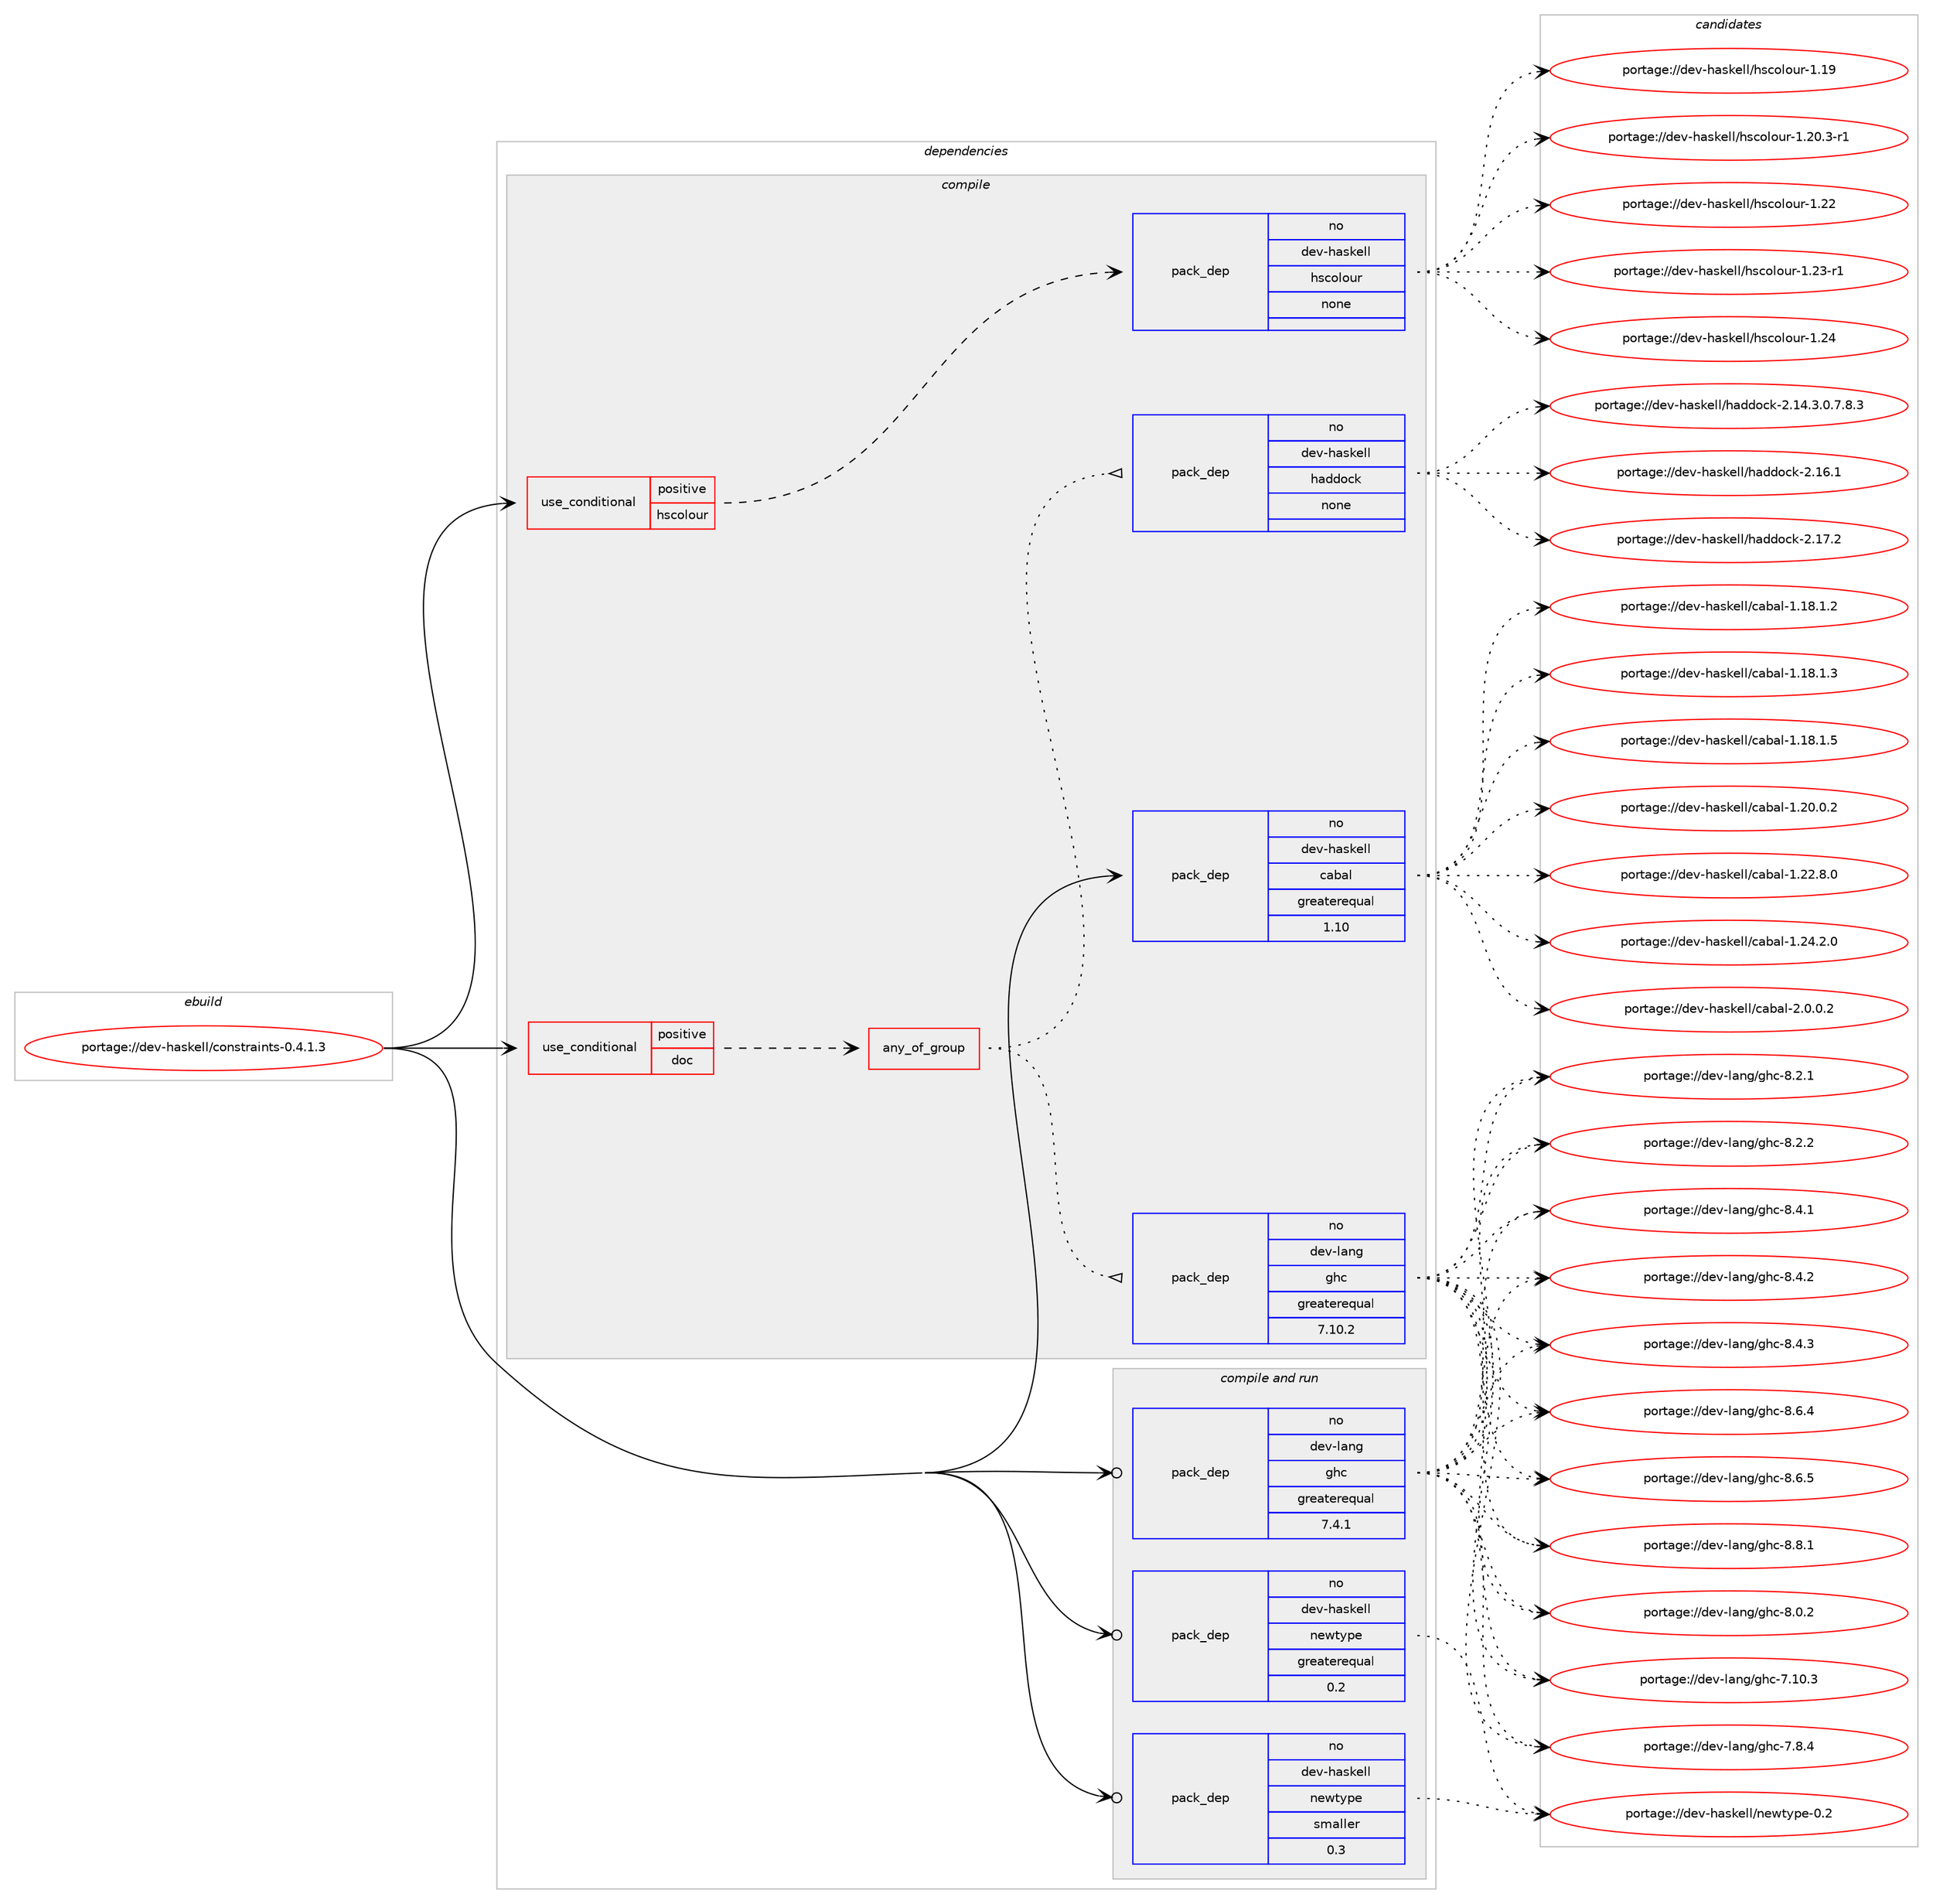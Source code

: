 digraph prolog {

# *************
# Graph options
# *************

newrank=true;
concentrate=true;
compound=true;
graph [rankdir=LR,fontname=Helvetica,fontsize=10,ranksep=1.5];#, ranksep=2.5, nodesep=0.2];
edge  [arrowhead=vee];
node  [fontname=Helvetica,fontsize=10];

# **********
# The ebuild
# **********

subgraph cluster_leftcol {
color=gray;
rank=same;
label=<<i>ebuild</i>>;
id [label="portage://dev-haskell/constraints-0.4.1.3", color=red, width=4, href="../dev-haskell/constraints-0.4.1.3.svg"];
}

# ****************
# The dependencies
# ****************

subgraph cluster_midcol {
color=gray;
label=<<i>dependencies</i>>;
subgraph cluster_compile {
fillcolor="#eeeeee";
style=filled;
label=<<i>compile</i>>;
subgraph cond14714 {
dependency65184 [label=<<TABLE BORDER="0" CELLBORDER="1" CELLSPACING="0" CELLPADDING="4"><TR><TD ROWSPAN="3" CELLPADDING="10">use_conditional</TD></TR><TR><TD>positive</TD></TR><TR><TD>doc</TD></TR></TABLE>>, shape=none, color=red];
subgraph any1502 {
dependency65185 [label=<<TABLE BORDER="0" CELLBORDER="1" CELLSPACING="0" CELLPADDING="4"><TR><TD CELLPADDING="10">any_of_group</TD></TR></TABLE>>, shape=none, color=red];subgraph pack48911 {
dependency65186 [label=<<TABLE BORDER="0" CELLBORDER="1" CELLSPACING="0" CELLPADDING="4" WIDTH="220"><TR><TD ROWSPAN="6" CELLPADDING="30">pack_dep</TD></TR><TR><TD WIDTH="110">no</TD></TR><TR><TD>dev-haskell</TD></TR><TR><TD>haddock</TD></TR><TR><TD>none</TD></TR><TR><TD></TD></TR></TABLE>>, shape=none, color=blue];
}
dependency65185:e -> dependency65186:w [weight=20,style="dotted",arrowhead="oinv"];
subgraph pack48912 {
dependency65187 [label=<<TABLE BORDER="0" CELLBORDER="1" CELLSPACING="0" CELLPADDING="4" WIDTH="220"><TR><TD ROWSPAN="6" CELLPADDING="30">pack_dep</TD></TR><TR><TD WIDTH="110">no</TD></TR><TR><TD>dev-lang</TD></TR><TR><TD>ghc</TD></TR><TR><TD>greaterequal</TD></TR><TR><TD>7.10.2</TD></TR></TABLE>>, shape=none, color=blue];
}
dependency65185:e -> dependency65187:w [weight=20,style="dotted",arrowhead="oinv"];
}
dependency65184:e -> dependency65185:w [weight=20,style="dashed",arrowhead="vee"];
}
id:e -> dependency65184:w [weight=20,style="solid",arrowhead="vee"];
subgraph cond14715 {
dependency65188 [label=<<TABLE BORDER="0" CELLBORDER="1" CELLSPACING="0" CELLPADDING="4"><TR><TD ROWSPAN="3" CELLPADDING="10">use_conditional</TD></TR><TR><TD>positive</TD></TR><TR><TD>hscolour</TD></TR></TABLE>>, shape=none, color=red];
subgraph pack48913 {
dependency65189 [label=<<TABLE BORDER="0" CELLBORDER="1" CELLSPACING="0" CELLPADDING="4" WIDTH="220"><TR><TD ROWSPAN="6" CELLPADDING="30">pack_dep</TD></TR><TR><TD WIDTH="110">no</TD></TR><TR><TD>dev-haskell</TD></TR><TR><TD>hscolour</TD></TR><TR><TD>none</TD></TR><TR><TD></TD></TR></TABLE>>, shape=none, color=blue];
}
dependency65188:e -> dependency65189:w [weight=20,style="dashed",arrowhead="vee"];
}
id:e -> dependency65188:w [weight=20,style="solid",arrowhead="vee"];
subgraph pack48914 {
dependency65190 [label=<<TABLE BORDER="0" CELLBORDER="1" CELLSPACING="0" CELLPADDING="4" WIDTH="220"><TR><TD ROWSPAN="6" CELLPADDING="30">pack_dep</TD></TR><TR><TD WIDTH="110">no</TD></TR><TR><TD>dev-haskell</TD></TR><TR><TD>cabal</TD></TR><TR><TD>greaterequal</TD></TR><TR><TD>1.10</TD></TR></TABLE>>, shape=none, color=blue];
}
id:e -> dependency65190:w [weight=20,style="solid",arrowhead="vee"];
}
subgraph cluster_compileandrun {
fillcolor="#eeeeee";
style=filled;
label=<<i>compile and run</i>>;
subgraph pack48915 {
dependency65191 [label=<<TABLE BORDER="0" CELLBORDER="1" CELLSPACING="0" CELLPADDING="4" WIDTH="220"><TR><TD ROWSPAN="6" CELLPADDING="30">pack_dep</TD></TR><TR><TD WIDTH="110">no</TD></TR><TR><TD>dev-haskell</TD></TR><TR><TD>newtype</TD></TR><TR><TD>greaterequal</TD></TR><TR><TD>0.2</TD></TR></TABLE>>, shape=none, color=blue];
}
id:e -> dependency65191:w [weight=20,style="solid",arrowhead="odotvee"];
subgraph pack48916 {
dependency65192 [label=<<TABLE BORDER="0" CELLBORDER="1" CELLSPACING="0" CELLPADDING="4" WIDTH="220"><TR><TD ROWSPAN="6" CELLPADDING="30">pack_dep</TD></TR><TR><TD WIDTH="110">no</TD></TR><TR><TD>dev-haskell</TD></TR><TR><TD>newtype</TD></TR><TR><TD>smaller</TD></TR><TR><TD>0.3</TD></TR></TABLE>>, shape=none, color=blue];
}
id:e -> dependency65192:w [weight=20,style="solid",arrowhead="odotvee"];
subgraph pack48917 {
dependency65193 [label=<<TABLE BORDER="0" CELLBORDER="1" CELLSPACING="0" CELLPADDING="4" WIDTH="220"><TR><TD ROWSPAN="6" CELLPADDING="30">pack_dep</TD></TR><TR><TD WIDTH="110">no</TD></TR><TR><TD>dev-lang</TD></TR><TR><TD>ghc</TD></TR><TR><TD>greaterequal</TD></TR><TR><TD>7.4.1</TD></TR></TABLE>>, shape=none, color=blue];
}
id:e -> dependency65193:w [weight=20,style="solid",arrowhead="odotvee"];
}
subgraph cluster_run {
fillcolor="#eeeeee";
style=filled;
label=<<i>run</i>>;
}
}

# **************
# The candidates
# **************

subgraph cluster_choices {
rank=same;
color=gray;
label=<<i>candidates</i>>;

subgraph choice48911 {
color=black;
nodesep=1;
choiceportage1001011184510497115107101108108471049710010011199107455046495246514648465546564651 [label="portage://dev-haskell/haddock-2.14.3.0.7.8.3", color=red, width=4,href="../dev-haskell/haddock-2.14.3.0.7.8.3.svg"];
choiceportage100101118451049711510710110810847104971001001119910745504649544649 [label="portage://dev-haskell/haddock-2.16.1", color=red, width=4,href="../dev-haskell/haddock-2.16.1.svg"];
choiceportage100101118451049711510710110810847104971001001119910745504649554650 [label="portage://dev-haskell/haddock-2.17.2", color=red, width=4,href="../dev-haskell/haddock-2.17.2.svg"];
dependency65186:e -> choiceportage1001011184510497115107101108108471049710010011199107455046495246514648465546564651:w [style=dotted,weight="100"];
dependency65186:e -> choiceportage100101118451049711510710110810847104971001001119910745504649544649:w [style=dotted,weight="100"];
dependency65186:e -> choiceportage100101118451049711510710110810847104971001001119910745504649554650:w [style=dotted,weight="100"];
}
subgraph choice48912 {
color=black;
nodesep=1;
choiceportage1001011184510897110103471031049945554649484651 [label="portage://dev-lang/ghc-7.10.3", color=red, width=4,href="../dev-lang/ghc-7.10.3.svg"];
choiceportage10010111845108971101034710310499455546564652 [label="portage://dev-lang/ghc-7.8.4", color=red, width=4,href="../dev-lang/ghc-7.8.4.svg"];
choiceportage10010111845108971101034710310499455646484650 [label="portage://dev-lang/ghc-8.0.2", color=red, width=4,href="../dev-lang/ghc-8.0.2.svg"];
choiceportage10010111845108971101034710310499455646504649 [label="portage://dev-lang/ghc-8.2.1", color=red, width=4,href="../dev-lang/ghc-8.2.1.svg"];
choiceportage10010111845108971101034710310499455646504650 [label="portage://dev-lang/ghc-8.2.2", color=red, width=4,href="../dev-lang/ghc-8.2.2.svg"];
choiceportage10010111845108971101034710310499455646524649 [label="portage://dev-lang/ghc-8.4.1", color=red, width=4,href="../dev-lang/ghc-8.4.1.svg"];
choiceportage10010111845108971101034710310499455646524650 [label="portage://dev-lang/ghc-8.4.2", color=red, width=4,href="../dev-lang/ghc-8.4.2.svg"];
choiceportage10010111845108971101034710310499455646524651 [label="portage://dev-lang/ghc-8.4.3", color=red, width=4,href="../dev-lang/ghc-8.4.3.svg"];
choiceportage10010111845108971101034710310499455646544652 [label="portage://dev-lang/ghc-8.6.4", color=red, width=4,href="../dev-lang/ghc-8.6.4.svg"];
choiceportage10010111845108971101034710310499455646544653 [label="portage://dev-lang/ghc-8.6.5", color=red, width=4,href="../dev-lang/ghc-8.6.5.svg"];
choiceportage10010111845108971101034710310499455646564649 [label="portage://dev-lang/ghc-8.8.1", color=red, width=4,href="../dev-lang/ghc-8.8.1.svg"];
dependency65187:e -> choiceportage1001011184510897110103471031049945554649484651:w [style=dotted,weight="100"];
dependency65187:e -> choiceportage10010111845108971101034710310499455546564652:w [style=dotted,weight="100"];
dependency65187:e -> choiceportage10010111845108971101034710310499455646484650:w [style=dotted,weight="100"];
dependency65187:e -> choiceportage10010111845108971101034710310499455646504649:w [style=dotted,weight="100"];
dependency65187:e -> choiceportage10010111845108971101034710310499455646504650:w [style=dotted,weight="100"];
dependency65187:e -> choiceportage10010111845108971101034710310499455646524649:w [style=dotted,weight="100"];
dependency65187:e -> choiceportage10010111845108971101034710310499455646524650:w [style=dotted,weight="100"];
dependency65187:e -> choiceportage10010111845108971101034710310499455646524651:w [style=dotted,weight="100"];
dependency65187:e -> choiceportage10010111845108971101034710310499455646544652:w [style=dotted,weight="100"];
dependency65187:e -> choiceportage10010111845108971101034710310499455646544653:w [style=dotted,weight="100"];
dependency65187:e -> choiceportage10010111845108971101034710310499455646564649:w [style=dotted,weight="100"];
}
subgraph choice48913 {
color=black;
nodesep=1;
choiceportage100101118451049711510710110810847104115991111081111171144549464957 [label="portage://dev-haskell/hscolour-1.19", color=red, width=4,href="../dev-haskell/hscolour-1.19.svg"];
choiceportage10010111845104971151071011081084710411599111108111117114454946504846514511449 [label="portage://dev-haskell/hscolour-1.20.3-r1", color=red, width=4,href="../dev-haskell/hscolour-1.20.3-r1.svg"];
choiceportage100101118451049711510710110810847104115991111081111171144549465050 [label="portage://dev-haskell/hscolour-1.22", color=red, width=4,href="../dev-haskell/hscolour-1.22.svg"];
choiceportage1001011184510497115107101108108471041159911110811111711445494650514511449 [label="portage://dev-haskell/hscolour-1.23-r1", color=red, width=4,href="../dev-haskell/hscolour-1.23-r1.svg"];
choiceportage100101118451049711510710110810847104115991111081111171144549465052 [label="portage://dev-haskell/hscolour-1.24", color=red, width=4,href="../dev-haskell/hscolour-1.24.svg"];
dependency65189:e -> choiceportage100101118451049711510710110810847104115991111081111171144549464957:w [style=dotted,weight="100"];
dependency65189:e -> choiceportage10010111845104971151071011081084710411599111108111117114454946504846514511449:w [style=dotted,weight="100"];
dependency65189:e -> choiceportage100101118451049711510710110810847104115991111081111171144549465050:w [style=dotted,weight="100"];
dependency65189:e -> choiceportage1001011184510497115107101108108471041159911110811111711445494650514511449:w [style=dotted,weight="100"];
dependency65189:e -> choiceportage100101118451049711510710110810847104115991111081111171144549465052:w [style=dotted,weight="100"];
}
subgraph choice48914 {
color=black;
nodesep=1;
choiceportage10010111845104971151071011081084799979897108454946495646494650 [label="portage://dev-haskell/cabal-1.18.1.2", color=red, width=4,href="../dev-haskell/cabal-1.18.1.2.svg"];
choiceportage10010111845104971151071011081084799979897108454946495646494651 [label="portage://dev-haskell/cabal-1.18.1.3", color=red, width=4,href="../dev-haskell/cabal-1.18.1.3.svg"];
choiceportage10010111845104971151071011081084799979897108454946495646494653 [label="portage://dev-haskell/cabal-1.18.1.5", color=red, width=4,href="../dev-haskell/cabal-1.18.1.5.svg"];
choiceportage10010111845104971151071011081084799979897108454946504846484650 [label="portage://dev-haskell/cabal-1.20.0.2", color=red, width=4,href="../dev-haskell/cabal-1.20.0.2.svg"];
choiceportage10010111845104971151071011081084799979897108454946505046564648 [label="portage://dev-haskell/cabal-1.22.8.0", color=red, width=4,href="../dev-haskell/cabal-1.22.8.0.svg"];
choiceportage10010111845104971151071011081084799979897108454946505246504648 [label="portage://dev-haskell/cabal-1.24.2.0", color=red, width=4,href="../dev-haskell/cabal-1.24.2.0.svg"];
choiceportage100101118451049711510710110810847999798971084550464846484650 [label="portage://dev-haskell/cabal-2.0.0.2", color=red, width=4,href="../dev-haskell/cabal-2.0.0.2.svg"];
dependency65190:e -> choiceportage10010111845104971151071011081084799979897108454946495646494650:w [style=dotted,weight="100"];
dependency65190:e -> choiceportage10010111845104971151071011081084799979897108454946495646494651:w [style=dotted,weight="100"];
dependency65190:e -> choiceportage10010111845104971151071011081084799979897108454946495646494653:w [style=dotted,weight="100"];
dependency65190:e -> choiceportage10010111845104971151071011081084799979897108454946504846484650:w [style=dotted,weight="100"];
dependency65190:e -> choiceportage10010111845104971151071011081084799979897108454946505046564648:w [style=dotted,weight="100"];
dependency65190:e -> choiceportage10010111845104971151071011081084799979897108454946505246504648:w [style=dotted,weight="100"];
dependency65190:e -> choiceportage100101118451049711510710110810847999798971084550464846484650:w [style=dotted,weight="100"];
}
subgraph choice48915 {
color=black;
nodesep=1;
choiceportage10010111845104971151071011081084711010111911612111210145484650 [label="portage://dev-haskell/newtype-0.2", color=red, width=4,href="../dev-haskell/newtype-0.2.svg"];
dependency65191:e -> choiceportage10010111845104971151071011081084711010111911612111210145484650:w [style=dotted,weight="100"];
}
subgraph choice48916 {
color=black;
nodesep=1;
choiceportage10010111845104971151071011081084711010111911612111210145484650 [label="portage://dev-haskell/newtype-0.2", color=red, width=4,href="../dev-haskell/newtype-0.2.svg"];
dependency65192:e -> choiceportage10010111845104971151071011081084711010111911612111210145484650:w [style=dotted,weight="100"];
}
subgraph choice48917 {
color=black;
nodesep=1;
choiceportage1001011184510897110103471031049945554649484651 [label="portage://dev-lang/ghc-7.10.3", color=red, width=4,href="../dev-lang/ghc-7.10.3.svg"];
choiceportage10010111845108971101034710310499455546564652 [label="portage://dev-lang/ghc-7.8.4", color=red, width=4,href="../dev-lang/ghc-7.8.4.svg"];
choiceportage10010111845108971101034710310499455646484650 [label="portage://dev-lang/ghc-8.0.2", color=red, width=4,href="../dev-lang/ghc-8.0.2.svg"];
choiceportage10010111845108971101034710310499455646504649 [label="portage://dev-lang/ghc-8.2.1", color=red, width=4,href="../dev-lang/ghc-8.2.1.svg"];
choiceportage10010111845108971101034710310499455646504650 [label="portage://dev-lang/ghc-8.2.2", color=red, width=4,href="../dev-lang/ghc-8.2.2.svg"];
choiceportage10010111845108971101034710310499455646524649 [label="portage://dev-lang/ghc-8.4.1", color=red, width=4,href="../dev-lang/ghc-8.4.1.svg"];
choiceportage10010111845108971101034710310499455646524650 [label="portage://dev-lang/ghc-8.4.2", color=red, width=4,href="../dev-lang/ghc-8.4.2.svg"];
choiceportage10010111845108971101034710310499455646524651 [label="portage://dev-lang/ghc-8.4.3", color=red, width=4,href="../dev-lang/ghc-8.4.3.svg"];
choiceportage10010111845108971101034710310499455646544652 [label="portage://dev-lang/ghc-8.6.4", color=red, width=4,href="../dev-lang/ghc-8.6.4.svg"];
choiceportage10010111845108971101034710310499455646544653 [label="portage://dev-lang/ghc-8.6.5", color=red, width=4,href="../dev-lang/ghc-8.6.5.svg"];
choiceportage10010111845108971101034710310499455646564649 [label="portage://dev-lang/ghc-8.8.1", color=red, width=4,href="../dev-lang/ghc-8.8.1.svg"];
dependency65193:e -> choiceportage1001011184510897110103471031049945554649484651:w [style=dotted,weight="100"];
dependency65193:e -> choiceportage10010111845108971101034710310499455546564652:w [style=dotted,weight="100"];
dependency65193:e -> choiceportage10010111845108971101034710310499455646484650:w [style=dotted,weight="100"];
dependency65193:e -> choiceportage10010111845108971101034710310499455646504649:w [style=dotted,weight="100"];
dependency65193:e -> choiceportage10010111845108971101034710310499455646504650:w [style=dotted,weight="100"];
dependency65193:e -> choiceportage10010111845108971101034710310499455646524649:w [style=dotted,weight="100"];
dependency65193:e -> choiceportage10010111845108971101034710310499455646524650:w [style=dotted,weight="100"];
dependency65193:e -> choiceportage10010111845108971101034710310499455646524651:w [style=dotted,weight="100"];
dependency65193:e -> choiceportage10010111845108971101034710310499455646544652:w [style=dotted,weight="100"];
dependency65193:e -> choiceportage10010111845108971101034710310499455646544653:w [style=dotted,weight="100"];
dependency65193:e -> choiceportage10010111845108971101034710310499455646564649:w [style=dotted,weight="100"];
}
}

}
